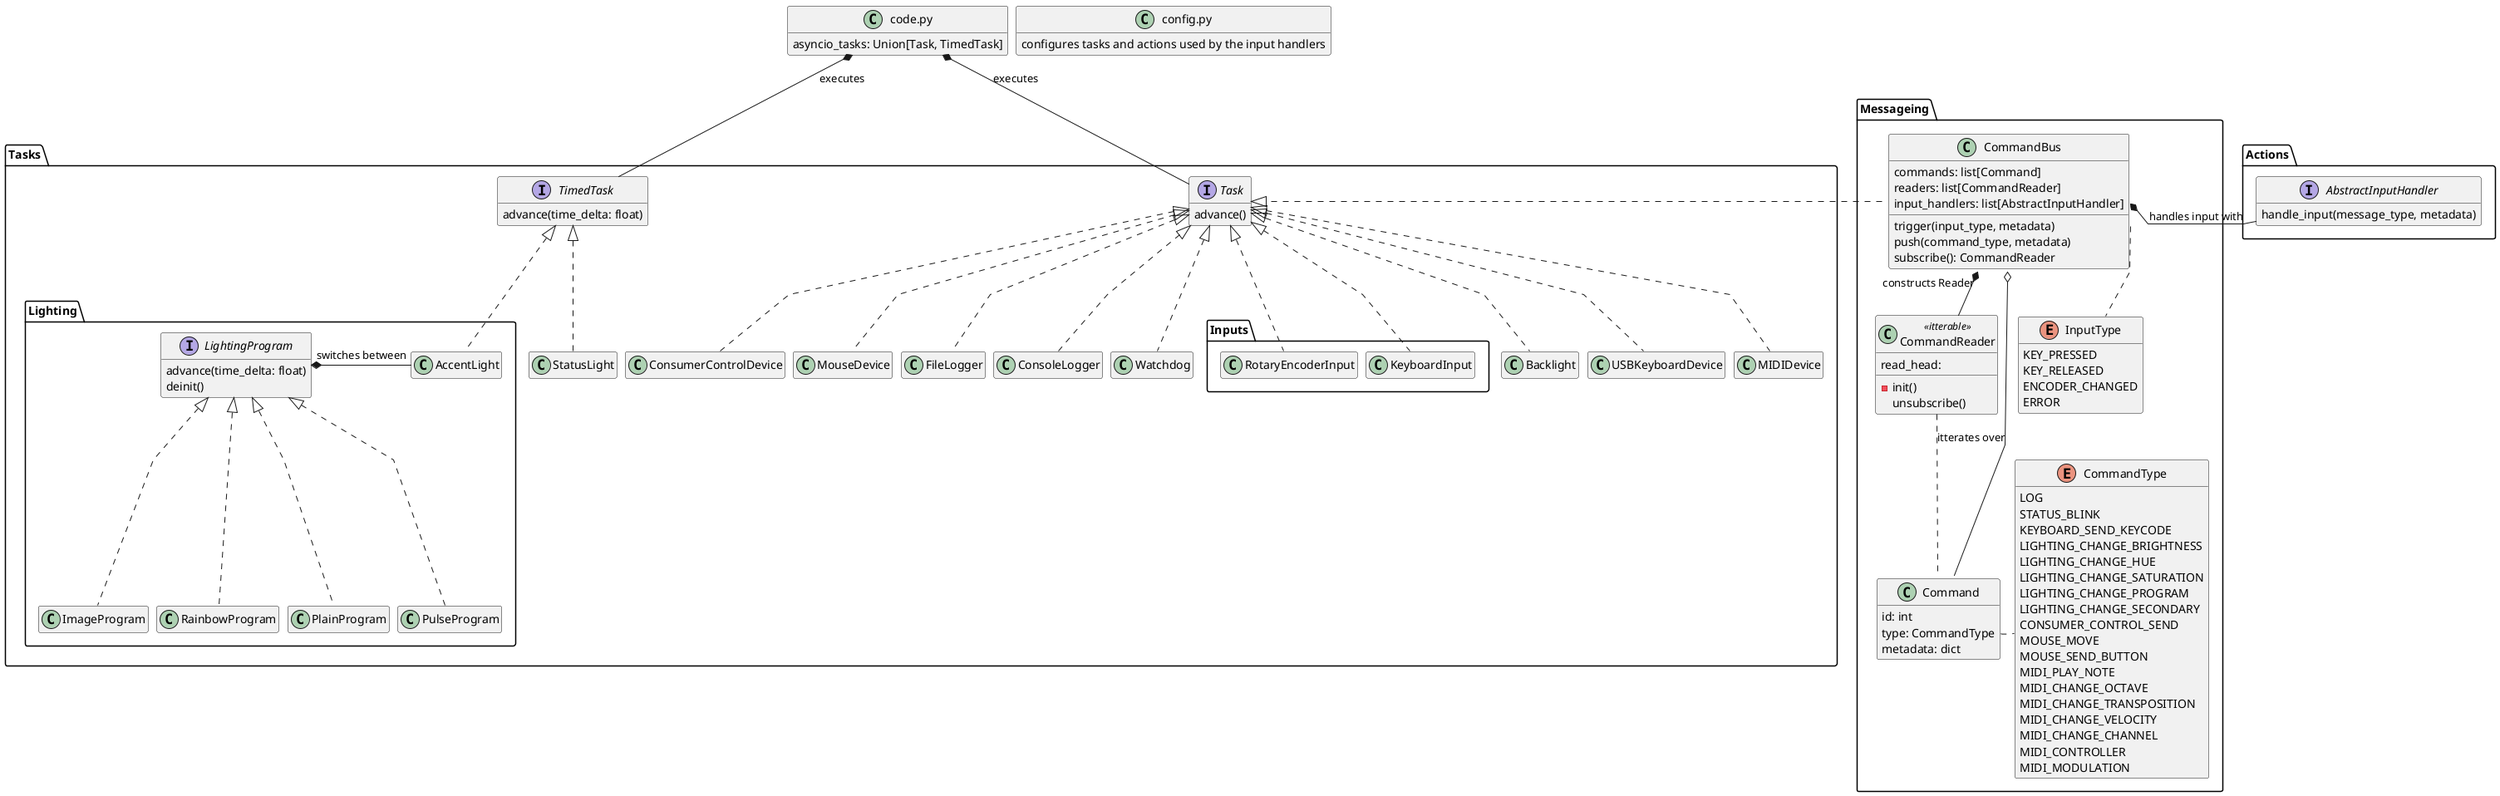 @startuml

set namespaceSeparator none
skinparam nodesep 10
skinparam ranksep 35
skinparam linetype polyline
hide empty members

package Tasks {
    interface Task {
        advance()
    }
    interface TimedTask {
        advance(time_delta: float)
    }

    class Backlight implements Task
    class USBKeyboardDevice implements Task
    class ConsumerControlDevice implements Task
    class MIDIDevice implements Task
    class MouseDevice implements Task
    class FileLogger implements Task
    class ConsoleLogger implements Task
    class Watchdog implements Task

    class StatusLight implements TimedTask
    StatusLight .[hidden]left. ConsumerControlDevice

    package Lighting {
        interface LightingProgram {
            advance(time_delta: float)
            deinit()
        }

        class PlainProgram implements LightingProgram
        class PulseProgram implements LightingProgram
        class ImageProgram implements LightingProgram
        class RainbowProgram implements LightingProgram

        class AccentLight implements TimedTask
        LightingProgram *- AccentLight: switches between
    }

    package Inputs {
        class RotaryEncoderInput implements Task
        class KeyboardInput implements Task
    }
}

class code.py {
    asyncio_tasks: Union[Task, TimedTask]
}

code.py *-up- Task: executes
TimedTask -up-* code.py: executes

class config.py {
    configures tasks and actions used by the input handlers
}


package Messageing {
    enum InputType {
        KEY_PRESSED
        KEY_RELEASED
        ENCODER_CHANGED
        ERROR
    }

    enum CommandType {
        LOG
        STATUS_BLINK
        KEYBOARD_SEND_KEYCODE
        LIGHTING_CHANGE_BRIGHTNESS
        LIGHTING_CHANGE_HUE
        LIGHTING_CHANGE_SATURATION
        LIGHTING_CHANGE_PROGRAM
        LIGHTING_CHANGE_SECONDARY
        CONSUMER_CONTROL_SEND
        MOUSE_MOVE
        MOUSE_SEND_BUTTON
        MIDI_PLAY_NOTE
        MIDI_CHANGE_OCTAVE
        MIDI_CHANGE_TRANSPOSITION
        MIDI_CHANGE_VELOCITY
        MIDI_CHANGE_CHANNEL
        MIDI_CONTROLLER
        MIDI_MODULATION
    }

    class CommandBus {
        commands: list[Command]
        readers: list[CommandReader]
        input_handlers: list[AbstractInputHandler]

        trigger(input_type, metadata)
        push(command_type, metadata)
        subscribe(): CommandReader
    }

    CommandBus .right.|> Task
    CommandBus::trigger .down. InputType

    class Command {
        id: int
        type: CommandType
        metadata: dict
    }

    CommandBus o-- Command
    Command::type .right. CommandType

    class CommandReader <<itterable>> {
        read_head:

        -init()
        unsubscribe()
    }
    CommandBus "constructs Reader" *-- CommandReader

    CommandReader .. Command: itterates over
}

package Actions {
    interface AbstractInputHandler {
        handle_input(message_type, metadata)
    }
    CommandBus::input_handlers *-left- AbstractInputHandler : handles input with

}

@enduml
